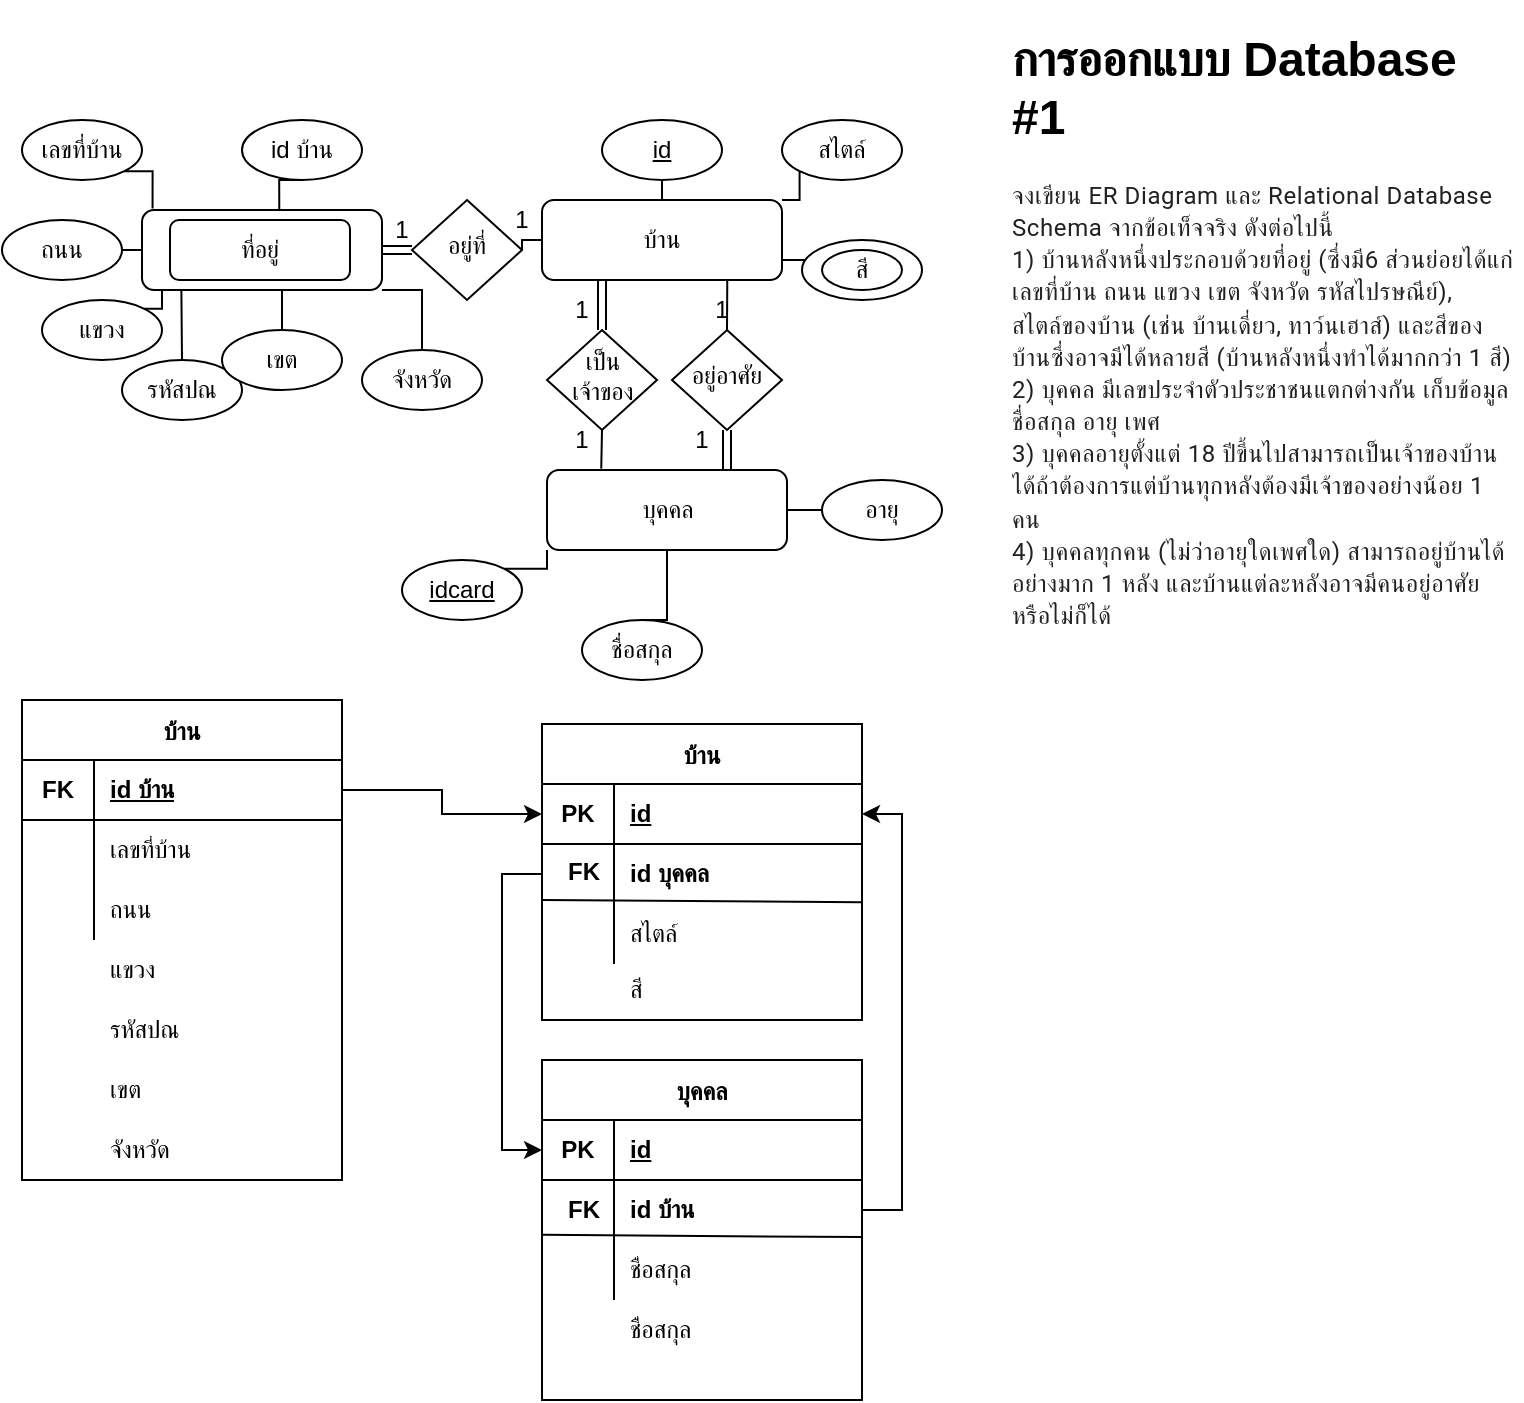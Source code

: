 <mxfile version="14.8.3" type="github">
  <diagram id="C5RBs43oDa-KdzZeNtuy" name="Page-1">
    <mxGraphModel dx="1892" dy="908" grid="1" gridSize="10" guides="1" tooltips="1" connect="1" arrows="1" fold="1" page="1" pageScale="1" pageWidth="827" pageHeight="1169" math="0" shadow="0">
      <root>
        <mxCell id="WIyWlLk6GJQsqaUBKTNV-0" />
        <mxCell id="WIyWlLk6GJQsqaUBKTNV-1" parent="WIyWlLk6GJQsqaUBKTNV-0" />
        <mxCell id="gXp9QNGylUJYilJc0ee--52" style="edgeStyle=orthogonalEdgeStyle;shape=link;rounded=0;orthogonalLoop=1;jettySize=auto;html=1;exitX=0.5;exitY=0;exitDx=0;exitDy=0;entryX=0.25;entryY=1;entryDx=0;entryDy=0;endArrow=none;endFill=0;strokeWidth=1;" edge="1" parent="WIyWlLk6GJQsqaUBKTNV-1" source="WIyWlLk6GJQsqaUBKTNV-6" target="gXp9QNGylUJYilJc0ee--3">
          <mxGeometry relative="1" as="geometry" />
        </mxCell>
        <mxCell id="gXp9QNGylUJYilJc0ee--54" style="edgeStyle=orthogonalEdgeStyle;rounded=0;orthogonalLoop=1;jettySize=auto;html=1;exitX=0.5;exitY=1;exitDx=0;exitDy=0;entryX=0.226;entryY=-0.017;entryDx=0;entryDy=0;entryPerimeter=0;endArrow=none;endFill=0;strokeWidth=1;" edge="1" parent="WIyWlLk6GJQsqaUBKTNV-1" source="WIyWlLk6GJQsqaUBKTNV-6" target="gXp9QNGylUJYilJc0ee--5">
          <mxGeometry relative="1" as="geometry" />
        </mxCell>
        <mxCell id="WIyWlLk6GJQsqaUBKTNV-6" value="เป็นเจ้าของ" style="rhombus;whiteSpace=wrap;html=1;shadow=0;fontFamily=Helvetica;fontSize=12;align=center;strokeWidth=1;spacing=6;spacingTop=-4;" parent="WIyWlLk6GJQsqaUBKTNV-1" vertex="1">
          <mxGeometry x="302.5" y="225" width="55" height="50" as="geometry" />
        </mxCell>
        <mxCell id="gXp9QNGylUJYilJc0ee--0" value="&lt;h1&gt;การออกแบบ Database #1&lt;/h1&gt;&lt;div class=&quot;freebirdFormviewerViewItemsSectionheaderDescriptionText&quot; style=&quot;color: rgb(32 , 33 , 36) ; font-stretch: normal ; line-height: 16.2px ; font-family: &amp;#34;roboto&amp;#34; , &amp;#34;arial&amp;#34; , sans-serif ; margin-top: 0px ; letter-spacing: 0.3px&quot;&gt;จงเขียน ER Diagram และ Relational Database Schema จากข้อเท็จจริง ดังต่อไปนี้&lt;br&gt;1) บ้านหลังหนึ่งประกอบด้วยที่อยู่ (ซึ่งมี6 ส่วนย่อยได้แก่ เลขที่บ้าน ถนน แขวง เขต จังหวัด รหัสไปรษณีย์),&lt;br&gt;สไตล์ของบ้าน (เช่น บ้านเดี่ยว, ทาว์นเฮาส์) และสีของบ้านซึ่งอาจมีได้หลายสี (บ้านหลังหนึ่งทําได้มากกว่า 1 สี)&lt;br&gt;2) บุคคล มีเลขประจำตัวประชาชนแตกต่างกัน เก็บข้อมูลชื่อสกุล อายุ เพศ&lt;br&gt;3) บุคคลอายุตั้งแต่ 18 ปีขึ้นไปสามารถเป็นเจ้าของบ้านได้ถ้าต้องการแต่บ้านทุกหลังต้องมีเจ้าของอย่างน้อย 1 คน&lt;br&gt;4) บุคคลทุกคน (ไม่ว่าอายุใดเพศใด) สามารถอยู่บ้านได้อย่างมาก 1 หลัง และบ้านแต่ละหลังอาจมีคนอยู่อาศัยหรือไม่ก็ได้&lt;/div&gt;" style="text;html=1;strokeColor=none;fillColor=none;spacing=5;spacingTop=-20;whiteSpace=wrap;overflow=hidden;rounded=0;" vertex="1" parent="WIyWlLk6GJQsqaUBKTNV-1">
          <mxGeometry x="530" y="70" width="260" height="380" as="geometry" />
        </mxCell>
        <mxCell id="gXp9QNGylUJYilJc0ee--35" style="edgeStyle=orthogonalEdgeStyle;rounded=0;orthogonalLoop=1;jettySize=auto;html=1;exitX=0.5;exitY=1;exitDx=0;exitDy=0;entryX=0.572;entryY=0.015;entryDx=0;entryDy=0;entryPerimeter=0;endArrow=none;endFill=0;strokeWidth=1;" edge="1" parent="WIyWlLk6GJQsqaUBKTNV-1" source="gXp9QNGylUJYilJc0ee--2" target="WIyWlLk6GJQsqaUBKTNV-12">
          <mxGeometry relative="1" as="geometry" />
        </mxCell>
        <mxCell id="gXp9QNGylUJYilJc0ee--2" value="id บ้าน" style="ellipse;whiteSpace=wrap;html=1;" vertex="1" parent="WIyWlLk6GJQsqaUBKTNV-1">
          <mxGeometry x="150" y="120" width="60" height="30" as="geometry" />
        </mxCell>
        <mxCell id="gXp9QNGylUJYilJc0ee--42" style="edgeStyle=orthogonalEdgeStyle;rounded=0;orthogonalLoop=1;jettySize=auto;html=1;exitX=0;exitY=0.5;exitDx=0;exitDy=0;entryX=1;entryY=0.5;entryDx=0;entryDy=0;endArrow=none;endFill=0;strokeWidth=1;" edge="1" parent="WIyWlLk6GJQsqaUBKTNV-1" source="gXp9QNGylUJYilJc0ee--3" target="gXp9QNGylUJYilJc0ee--27">
          <mxGeometry relative="1" as="geometry" />
        </mxCell>
        <mxCell id="gXp9QNGylUJYilJc0ee--47" style="edgeStyle=orthogonalEdgeStyle;rounded=0;orthogonalLoop=1;jettySize=auto;html=1;exitX=1;exitY=0.75;exitDx=0;exitDy=0;entryX=0.053;entryY=0.324;entryDx=0;entryDy=0;entryPerimeter=0;endArrow=none;endFill=0;strokeWidth=1;" edge="1" parent="WIyWlLk6GJQsqaUBKTNV-1" source="gXp9QNGylUJYilJc0ee--3" target="gXp9QNGylUJYilJc0ee--8">
          <mxGeometry relative="1" as="geometry" />
        </mxCell>
        <mxCell id="gXp9QNGylUJYilJc0ee--49" style="edgeStyle=orthogonalEdgeStyle;rounded=0;orthogonalLoop=1;jettySize=auto;html=1;exitX=1;exitY=0;exitDx=0;exitDy=0;entryX=0;entryY=1;entryDx=0;entryDy=0;endArrow=none;endFill=0;strokeWidth=1;" edge="1" parent="WIyWlLk6GJQsqaUBKTNV-1" source="gXp9QNGylUJYilJc0ee--3" target="gXp9QNGylUJYilJc0ee--10">
          <mxGeometry relative="1" as="geometry" />
        </mxCell>
        <mxCell id="gXp9QNGylUJYilJc0ee--50" style="edgeStyle=orthogonalEdgeStyle;rounded=0;orthogonalLoop=1;jettySize=auto;html=1;exitX=0.5;exitY=0;exitDx=0;exitDy=0;entryX=0.5;entryY=1;entryDx=0;entryDy=0;endArrow=none;endFill=0;strokeWidth=1;" edge="1" parent="WIyWlLk6GJQsqaUBKTNV-1" source="gXp9QNGylUJYilJc0ee--3" target="gXp9QNGylUJYilJc0ee--9">
          <mxGeometry relative="1" as="geometry" />
        </mxCell>
        <mxCell id="gXp9QNGylUJYilJc0ee--3" value="บ้าน" style="rounded=1;whiteSpace=wrap;html=1;fontSize=12;glass=0;strokeWidth=1;shadow=0;" vertex="1" parent="WIyWlLk6GJQsqaUBKTNV-1">
          <mxGeometry x="300" y="160" width="120" height="40" as="geometry" />
        </mxCell>
        <mxCell id="gXp9QNGylUJYilJc0ee--46" style="edgeStyle=orthogonalEdgeStyle;rounded=0;orthogonalLoop=1;jettySize=auto;html=1;exitX=1;exitY=0.5;exitDx=0;exitDy=0;entryX=0;entryY=0.5;entryDx=0;entryDy=0;endArrow=none;endFill=0;strokeWidth=1;" edge="1" parent="WIyWlLk6GJQsqaUBKTNV-1" source="gXp9QNGylUJYilJc0ee--5" target="gXp9QNGylUJYilJc0ee--28">
          <mxGeometry relative="1" as="geometry" />
        </mxCell>
        <mxCell id="gXp9QNGylUJYilJc0ee--5" value="บุคคล" style="rounded=1;whiteSpace=wrap;html=1;fontSize=12;glass=0;strokeWidth=1;shadow=0;" vertex="1" parent="WIyWlLk6GJQsqaUBKTNV-1">
          <mxGeometry x="302.5" y="295" width="120" height="40" as="geometry" />
        </mxCell>
        <mxCell id="gXp9QNGylUJYilJc0ee--8" value="สี" style="ellipse;whiteSpace=wrap;html=1;" vertex="1" parent="WIyWlLk6GJQsqaUBKTNV-1">
          <mxGeometry x="430" y="180" width="60" height="30" as="geometry" />
        </mxCell>
        <mxCell id="gXp9QNGylUJYilJc0ee--9" value="id" style="ellipse;whiteSpace=wrap;html=1;fontStyle=4" vertex="1" parent="WIyWlLk6GJQsqaUBKTNV-1">
          <mxGeometry x="330" y="120" width="60" height="30" as="geometry" />
        </mxCell>
        <mxCell id="gXp9QNGylUJYilJc0ee--10" value="สไตล์" style="ellipse;whiteSpace=wrap;html=1;" vertex="1" parent="WIyWlLk6GJQsqaUBKTNV-1">
          <mxGeometry x="420" y="120" width="60" height="30" as="geometry" />
        </mxCell>
        <mxCell id="gXp9QNGylUJYilJc0ee--36" style="edgeStyle=orthogonalEdgeStyle;rounded=0;orthogonalLoop=1;jettySize=auto;html=1;exitX=1;exitY=1;exitDx=0;exitDy=0;entryX=0.044;entryY=-0.02;entryDx=0;entryDy=0;entryPerimeter=0;endArrow=none;endFill=0;strokeWidth=1;" edge="1" parent="WIyWlLk6GJQsqaUBKTNV-1" source="gXp9QNGylUJYilJc0ee--11" target="WIyWlLk6GJQsqaUBKTNV-12">
          <mxGeometry relative="1" as="geometry" />
        </mxCell>
        <mxCell id="gXp9QNGylUJYilJc0ee--11" value="เลขที่บ้าน" style="ellipse;whiteSpace=wrap;html=1;fontStyle=0" vertex="1" parent="WIyWlLk6GJQsqaUBKTNV-1">
          <mxGeometry x="40" y="120" width="60" height="30" as="geometry" />
        </mxCell>
        <mxCell id="gXp9QNGylUJYilJc0ee--37" style="edgeStyle=orthogonalEdgeStyle;rounded=0;orthogonalLoop=1;jettySize=auto;html=1;exitX=1;exitY=0.5;exitDx=0;exitDy=0;entryX=0;entryY=0.5;entryDx=0;entryDy=0;endArrow=none;endFill=0;strokeWidth=1;" edge="1" parent="WIyWlLk6GJQsqaUBKTNV-1" source="gXp9QNGylUJYilJc0ee--17" target="WIyWlLk6GJQsqaUBKTNV-12">
          <mxGeometry relative="1" as="geometry" />
        </mxCell>
        <mxCell id="gXp9QNGylUJYilJc0ee--17" value="ถนน" style="ellipse;whiteSpace=wrap;html=1;fontStyle=0" vertex="1" parent="WIyWlLk6GJQsqaUBKTNV-1">
          <mxGeometry x="30" y="170" width="60" height="30" as="geometry" />
        </mxCell>
        <mxCell id="gXp9QNGylUJYilJc0ee--40" style="edgeStyle=orthogonalEdgeStyle;rounded=0;orthogonalLoop=1;jettySize=auto;html=1;exitX=0.5;exitY=0;exitDx=0;exitDy=0;entryX=0.164;entryY=0.98;entryDx=0;entryDy=0;entryPerimeter=0;endArrow=none;endFill=0;strokeWidth=1;" edge="1" parent="WIyWlLk6GJQsqaUBKTNV-1" source="gXp9QNGylUJYilJc0ee--18" target="WIyWlLk6GJQsqaUBKTNV-12">
          <mxGeometry relative="1" as="geometry" />
        </mxCell>
        <mxCell id="gXp9QNGylUJYilJc0ee--18" value="รหัสปณ" style="ellipse;whiteSpace=wrap;html=1;fontStyle=0" vertex="1" parent="WIyWlLk6GJQsqaUBKTNV-1">
          <mxGeometry x="90" y="240" width="60" height="30" as="geometry" />
        </mxCell>
        <mxCell id="gXp9QNGylUJYilJc0ee--19" value="จังหวัด" style="ellipse;whiteSpace=wrap;html=1;fontStyle=0" vertex="1" parent="WIyWlLk6GJQsqaUBKTNV-1">
          <mxGeometry x="210" y="235" width="60" height="30" as="geometry" />
        </mxCell>
        <mxCell id="gXp9QNGylUJYilJc0ee--38" style="edgeStyle=orthogonalEdgeStyle;rounded=0;orthogonalLoop=1;jettySize=auto;html=1;exitX=1;exitY=0;exitDx=0;exitDy=0;endArrow=none;endFill=0;strokeWidth=1;" edge="1" parent="WIyWlLk6GJQsqaUBKTNV-1" source="gXp9QNGylUJYilJc0ee--20">
          <mxGeometry relative="1" as="geometry">
            <mxPoint x="110.0" y="200" as="targetPoint" />
          </mxGeometry>
        </mxCell>
        <mxCell id="gXp9QNGylUJYilJc0ee--20" value="แขวง" style="ellipse;whiteSpace=wrap;html=1;fontStyle=0" vertex="1" parent="WIyWlLk6GJQsqaUBKTNV-1">
          <mxGeometry x="50" y="210" width="60" height="30" as="geometry" />
        </mxCell>
        <mxCell id="gXp9QNGylUJYilJc0ee--39" style="edgeStyle=orthogonalEdgeStyle;rounded=0;orthogonalLoop=1;jettySize=auto;html=1;endArrow=none;endFill=0;strokeWidth=1;" edge="1" parent="WIyWlLk6GJQsqaUBKTNV-1" source="gXp9QNGylUJYilJc0ee--21">
          <mxGeometry relative="1" as="geometry">
            <mxPoint x="170.0" y="210" as="targetPoint" />
          </mxGeometry>
        </mxCell>
        <mxCell id="gXp9QNGylUJYilJc0ee--21" value="เขต" style="ellipse;whiteSpace=wrap;html=1;fontStyle=0" vertex="1" parent="WIyWlLk6GJQsqaUBKTNV-1">
          <mxGeometry x="140" y="225" width="60" height="30" as="geometry" />
        </mxCell>
        <mxCell id="gXp9QNGylUJYilJc0ee--25" value="" style="group" vertex="1" connectable="0" parent="WIyWlLk6GJQsqaUBKTNV-1">
          <mxGeometry x="100" y="165" width="120" height="40" as="geometry" />
        </mxCell>
        <mxCell id="WIyWlLk6GJQsqaUBKTNV-12" value="ที่อยู่" style="rounded=1;whiteSpace=wrap;html=1;fontSize=12;glass=0;strokeWidth=1;shadow=0;" parent="gXp9QNGylUJYilJc0ee--25" vertex="1">
          <mxGeometry width="120" height="40" as="geometry" />
        </mxCell>
        <mxCell id="gXp9QNGylUJYilJc0ee--24" value="ที่อยู่" style="rounded=1;whiteSpace=wrap;html=1;fontSize=12;glass=0;strokeWidth=1;shadow=0;" vertex="1" parent="gXp9QNGylUJYilJc0ee--25">
          <mxGeometry x="14" y="5" width="90" height="30" as="geometry" />
        </mxCell>
        <mxCell id="gXp9QNGylUJYilJc0ee--27" value="อยู่ที่" style="rhombus;whiteSpace=wrap;html=1;shadow=0;fontFamily=Helvetica;fontSize=12;align=center;strokeWidth=1;spacing=6;spacingTop=-4;" vertex="1" parent="WIyWlLk6GJQsqaUBKTNV-1">
          <mxGeometry x="235" y="160" width="55" height="50" as="geometry" />
        </mxCell>
        <mxCell id="gXp9QNGylUJYilJc0ee--28" value="อายุ" style="ellipse;whiteSpace=wrap;html=1;" vertex="1" parent="WIyWlLk6GJQsqaUBKTNV-1">
          <mxGeometry x="440" y="300" width="60" height="30" as="geometry" />
        </mxCell>
        <mxCell id="gXp9QNGylUJYilJc0ee--45" style="edgeStyle=orthogonalEdgeStyle;rounded=0;orthogonalLoop=1;jettySize=auto;html=1;exitX=0.5;exitY=0;exitDx=0;exitDy=0;entryX=0.5;entryY=1;entryDx=0;entryDy=0;endArrow=none;endFill=0;strokeWidth=1;" edge="1" parent="WIyWlLk6GJQsqaUBKTNV-1" source="gXp9QNGylUJYilJc0ee--29" target="gXp9QNGylUJYilJc0ee--5">
          <mxGeometry relative="1" as="geometry" />
        </mxCell>
        <mxCell id="gXp9QNGylUJYilJc0ee--29" value="ชื่อสกุล" style="ellipse;whiteSpace=wrap;html=1;" vertex="1" parent="WIyWlLk6GJQsqaUBKTNV-1">
          <mxGeometry x="320" y="370" width="60" height="30" as="geometry" />
        </mxCell>
        <mxCell id="gXp9QNGylUJYilJc0ee--44" style="edgeStyle=orthogonalEdgeStyle;rounded=0;orthogonalLoop=1;jettySize=auto;html=1;exitX=1;exitY=0;exitDx=0;exitDy=0;entryX=0;entryY=1;entryDx=0;entryDy=0;endArrow=none;endFill=0;strokeWidth=1;" edge="1" parent="WIyWlLk6GJQsqaUBKTNV-1" source="gXp9QNGylUJYilJc0ee--30" target="gXp9QNGylUJYilJc0ee--5">
          <mxGeometry relative="1" as="geometry" />
        </mxCell>
        <mxCell id="gXp9QNGylUJYilJc0ee--30" value="idcard" style="ellipse;whiteSpace=wrap;html=1;fontStyle=4" vertex="1" parent="WIyWlLk6GJQsqaUBKTNV-1">
          <mxGeometry x="230" y="340" width="60" height="30" as="geometry" />
        </mxCell>
        <mxCell id="gXp9QNGylUJYilJc0ee--41" style="edgeStyle=orthogonalEdgeStyle;rounded=0;orthogonalLoop=1;jettySize=auto;html=1;exitX=1;exitY=1;exitDx=0;exitDy=0;entryX=0.5;entryY=0;entryDx=0;entryDy=0;endArrow=none;endFill=0;strokeWidth=1;" edge="1" parent="WIyWlLk6GJQsqaUBKTNV-1" source="WIyWlLk6GJQsqaUBKTNV-12" target="gXp9QNGylUJYilJc0ee--19">
          <mxGeometry relative="1" as="geometry" />
        </mxCell>
        <mxCell id="gXp9QNGylUJYilJc0ee--43" style="edgeStyle=orthogonalEdgeStyle;rounded=0;orthogonalLoop=1;jettySize=auto;html=1;exitX=1;exitY=0.5;exitDx=0;exitDy=0;entryX=0;entryY=0.5;entryDx=0;entryDy=0;endArrow=none;endFill=0;strokeWidth=1;shape=link;" edge="1" parent="WIyWlLk6GJQsqaUBKTNV-1" source="WIyWlLk6GJQsqaUBKTNV-12" target="gXp9QNGylUJYilJc0ee--27">
          <mxGeometry relative="1" as="geometry" />
        </mxCell>
        <mxCell id="gXp9QNGylUJYilJc0ee--48" value="สี" style="ellipse;whiteSpace=wrap;html=1;" vertex="1" parent="WIyWlLk6GJQsqaUBKTNV-1">
          <mxGeometry x="440" y="185" width="40" height="20" as="geometry" />
        </mxCell>
        <mxCell id="gXp9QNGylUJYilJc0ee--53" style="edgeStyle=orthogonalEdgeStyle;rounded=0;orthogonalLoop=1;jettySize=auto;html=1;exitX=0.5;exitY=1;exitDx=0;exitDy=0;entryX=0.75;entryY=0;entryDx=0;entryDy=0;endArrow=none;endFill=0;strokeWidth=1;shape=link;" edge="1" parent="WIyWlLk6GJQsqaUBKTNV-1" source="gXp9QNGylUJYilJc0ee--51" target="gXp9QNGylUJYilJc0ee--5">
          <mxGeometry relative="1" as="geometry" />
        </mxCell>
        <mxCell id="gXp9QNGylUJYilJc0ee--56" style="edgeStyle=orthogonalEdgeStyle;rounded=0;orthogonalLoop=1;jettySize=auto;html=1;exitX=0.5;exitY=0;exitDx=0;exitDy=0;entryX=0.772;entryY=1;entryDx=0;entryDy=0;entryPerimeter=0;endArrow=none;endFill=0;strokeWidth=1;" edge="1" parent="WIyWlLk6GJQsqaUBKTNV-1" source="gXp9QNGylUJYilJc0ee--51" target="gXp9QNGylUJYilJc0ee--3">
          <mxGeometry relative="1" as="geometry" />
        </mxCell>
        <mxCell id="gXp9QNGylUJYilJc0ee--51" value="อยู่อาศัย" style="rhombus;whiteSpace=wrap;html=1;shadow=0;fontFamily=Helvetica;fontSize=12;align=center;strokeWidth=1;spacing=6;spacingTop=-4;" vertex="1" parent="WIyWlLk6GJQsqaUBKTNV-1">
          <mxGeometry x="365" y="225" width="55" height="50" as="geometry" />
        </mxCell>
        <mxCell id="gXp9QNGylUJYilJc0ee--57" value="1" style="text;html=1;strokeColor=none;fillColor=none;align=center;verticalAlign=middle;whiteSpace=wrap;rounded=0;" vertex="1" parent="WIyWlLk6GJQsqaUBKTNV-1">
          <mxGeometry x="310" y="210" width="20" height="10" as="geometry" />
        </mxCell>
        <mxCell id="gXp9QNGylUJYilJc0ee--58" value="1" style="text;html=1;strokeColor=none;fillColor=none;align=center;verticalAlign=middle;whiteSpace=wrap;rounded=0;" vertex="1" parent="WIyWlLk6GJQsqaUBKTNV-1">
          <mxGeometry x="370" y="275" width="20" height="10" as="geometry" />
        </mxCell>
        <mxCell id="gXp9QNGylUJYilJc0ee--59" value="1" style="text;html=1;strokeColor=none;fillColor=none;align=center;verticalAlign=middle;whiteSpace=wrap;rounded=0;" vertex="1" parent="WIyWlLk6GJQsqaUBKTNV-1">
          <mxGeometry x="310" y="275" width="20" height="10" as="geometry" />
        </mxCell>
        <mxCell id="gXp9QNGylUJYilJc0ee--60" value="1" style="text;html=1;strokeColor=none;fillColor=none;align=center;verticalAlign=middle;whiteSpace=wrap;rounded=0;" vertex="1" parent="WIyWlLk6GJQsqaUBKTNV-1">
          <mxGeometry x="380" y="210" width="20" height="10" as="geometry" />
        </mxCell>
        <mxCell id="gXp9QNGylUJYilJc0ee--61" value="1" style="text;html=1;strokeColor=none;fillColor=none;align=center;verticalAlign=middle;whiteSpace=wrap;rounded=0;" vertex="1" parent="WIyWlLk6GJQsqaUBKTNV-1">
          <mxGeometry x="280" y="165" width="20" height="10" as="geometry" />
        </mxCell>
        <mxCell id="gXp9QNGylUJYilJc0ee--62" value="1" style="text;html=1;strokeColor=none;fillColor=none;align=center;verticalAlign=middle;whiteSpace=wrap;rounded=0;" vertex="1" parent="WIyWlLk6GJQsqaUBKTNV-1">
          <mxGeometry x="220" y="170" width="20" height="10" as="geometry" />
        </mxCell>
        <mxCell id="gXp9QNGylUJYilJc0ee--76" value="บ้าน" style="shape=table;startSize=30;container=1;collapsible=0;childLayout=tableLayout;fixedRows=1;rowLines=0;fontStyle=1;align=center;" vertex="1" parent="WIyWlLk6GJQsqaUBKTNV-1">
          <mxGeometry x="300" y="422" width="160" height="148" as="geometry" />
        </mxCell>
        <mxCell id="gXp9QNGylUJYilJc0ee--77" value="" style="shape=partialRectangle;html=1;whiteSpace=wrap;collapsible=0;dropTarget=0;pointerEvents=0;fillColor=none;top=0;left=0;bottom=1;right=0;points=[[0,0.5],[1,0.5]];portConstraint=eastwest;" vertex="1" parent="gXp9QNGylUJYilJc0ee--76">
          <mxGeometry y="30" width="160" height="30" as="geometry" />
        </mxCell>
        <mxCell id="gXp9QNGylUJYilJc0ee--78" value="PK" style="shape=partialRectangle;html=1;whiteSpace=wrap;connectable=0;fillColor=none;top=0;left=0;bottom=0;right=0;overflow=hidden;fontStyle=1" vertex="1" parent="gXp9QNGylUJYilJc0ee--77">
          <mxGeometry width="36" height="30" as="geometry" />
        </mxCell>
        <mxCell id="gXp9QNGylUJYilJc0ee--79" value="&lt;u&gt;&lt;b&gt;id&lt;/b&gt;&lt;/u&gt;" style="shape=partialRectangle;html=1;whiteSpace=wrap;connectable=0;fillColor=none;top=0;left=0;bottom=0;right=0;align=left;spacingLeft=6;overflow=hidden;" vertex="1" parent="gXp9QNGylUJYilJc0ee--77">
          <mxGeometry x="36" width="124" height="30" as="geometry" />
        </mxCell>
        <mxCell id="gXp9QNGylUJYilJc0ee--80" value="" style="shape=partialRectangle;html=1;whiteSpace=wrap;collapsible=0;dropTarget=0;pointerEvents=0;fillColor=none;top=0;left=0;bottom=0;right=0;points=[[0,0.5],[1,0.5]];portConstraint=eastwest;" vertex="1" parent="gXp9QNGylUJYilJc0ee--76">
          <mxGeometry y="60" width="160" height="30" as="geometry" />
        </mxCell>
        <mxCell id="gXp9QNGylUJYilJc0ee--81" value="" style="shape=partialRectangle;html=1;whiteSpace=wrap;connectable=0;fillColor=none;top=0;left=0;bottom=0;right=0;overflow=hidden;" vertex="1" parent="gXp9QNGylUJYilJc0ee--80">
          <mxGeometry width="36" height="30" as="geometry" />
        </mxCell>
        <mxCell id="gXp9QNGylUJYilJc0ee--82" value="id บุคคล" style="shape=partialRectangle;html=1;whiteSpace=wrap;connectable=0;fillColor=none;top=0;left=0;bottom=0;right=0;align=left;spacingLeft=6;overflow=hidden;fontStyle=1" vertex="1" parent="gXp9QNGylUJYilJc0ee--80">
          <mxGeometry x="36" width="124" height="30" as="geometry" />
        </mxCell>
        <mxCell id="gXp9QNGylUJYilJc0ee--83" value="" style="shape=partialRectangle;html=1;whiteSpace=wrap;collapsible=0;dropTarget=0;pointerEvents=0;fillColor=none;top=0;left=0;bottom=0;right=0;points=[[0,0.5],[1,0.5]];portConstraint=eastwest;" vertex="1" parent="gXp9QNGylUJYilJc0ee--76">
          <mxGeometry y="90" width="160" height="30" as="geometry" />
        </mxCell>
        <mxCell id="gXp9QNGylUJYilJc0ee--84" value="" style="shape=partialRectangle;html=1;whiteSpace=wrap;connectable=0;fillColor=none;top=0;left=0;bottom=0;right=0;overflow=hidden;" vertex="1" parent="gXp9QNGylUJYilJc0ee--83">
          <mxGeometry width="36" height="30" as="geometry" />
        </mxCell>
        <mxCell id="gXp9QNGylUJYilJc0ee--85" value="สไตล์" style="shape=partialRectangle;html=1;whiteSpace=wrap;connectable=0;fillColor=none;top=0;left=0;bottom=0;right=0;align=left;spacingLeft=6;overflow=hidden;" vertex="1" parent="gXp9QNGylUJYilJc0ee--83">
          <mxGeometry x="36" width="124" height="30" as="geometry" />
        </mxCell>
        <mxCell id="gXp9QNGylUJYilJc0ee--94" value="บ้าน" style="shape=table;startSize=30;container=1;collapsible=0;childLayout=tableLayout;fixedRows=1;rowLines=0;fontStyle=1;align=center;" vertex="1" parent="WIyWlLk6GJQsqaUBKTNV-1">
          <mxGeometry x="40" y="410" width="160" height="240" as="geometry" />
        </mxCell>
        <mxCell id="gXp9QNGylUJYilJc0ee--95" value="" style="shape=partialRectangle;html=1;whiteSpace=wrap;collapsible=0;dropTarget=0;pointerEvents=0;fillColor=none;top=0;left=0;bottom=1;right=0;points=[[0,0.5],[1,0.5]];portConstraint=eastwest;" vertex="1" parent="gXp9QNGylUJYilJc0ee--94">
          <mxGeometry y="30" width="160" height="30" as="geometry" />
        </mxCell>
        <mxCell id="gXp9QNGylUJYilJc0ee--96" value="FK" style="shape=partialRectangle;html=1;whiteSpace=wrap;connectable=0;fillColor=none;top=0;left=0;bottom=0;right=0;overflow=hidden;fontStyle=1" vertex="1" parent="gXp9QNGylUJYilJc0ee--95">
          <mxGeometry width="36" height="30" as="geometry" />
        </mxCell>
        <mxCell id="gXp9QNGylUJYilJc0ee--97" value="&lt;u&gt;&lt;b&gt;id บ้าน&lt;/b&gt;&lt;/u&gt;" style="shape=partialRectangle;html=1;whiteSpace=wrap;connectable=0;fillColor=none;top=0;left=0;bottom=0;right=0;align=left;spacingLeft=6;overflow=hidden;" vertex="1" parent="gXp9QNGylUJYilJc0ee--95">
          <mxGeometry x="36" width="124" height="30" as="geometry" />
        </mxCell>
        <mxCell id="gXp9QNGylUJYilJc0ee--98" value="" style="shape=partialRectangle;html=1;whiteSpace=wrap;collapsible=0;dropTarget=0;pointerEvents=0;fillColor=none;top=0;left=0;bottom=0;right=0;points=[[0,0.5],[1,0.5]];portConstraint=eastwest;" vertex="1" parent="gXp9QNGylUJYilJc0ee--94">
          <mxGeometry y="60" width="160" height="30" as="geometry" />
        </mxCell>
        <mxCell id="gXp9QNGylUJYilJc0ee--99" value="" style="shape=partialRectangle;html=1;whiteSpace=wrap;connectable=0;fillColor=none;top=0;left=0;bottom=0;right=0;overflow=hidden;" vertex="1" parent="gXp9QNGylUJYilJc0ee--98">
          <mxGeometry width="36" height="30" as="geometry" />
        </mxCell>
        <mxCell id="gXp9QNGylUJYilJc0ee--100" value="เลขที่บ้าน" style="shape=partialRectangle;html=1;whiteSpace=wrap;connectable=0;fillColor=none;top=0;left=0;bottom=0;right=0;align=left;spacingLeft=6;overflow=hidden;" vertex="1" parent="gXp9QNGylUJYilJc0ee--98">
          <mxGeometry x="36" width="124" height="30" as="geometry" />
        </mxCell>
        <mxCell id="gXp9QNGylUJYilJc0ee--101" value="" style="shape=partialRectangle;html=1;whiteSpace=wrap;collapsible=0;dropTarget=0;pointerEvents=0;fillColor=none;top=0;left=0;bottom=0;right=0;points=[[0,0.5],[1,0.5]];portConstraint=eastwest;" vertex="1" parent="gXp9QNGylUJYilJc0ee--94">
          <mxGeometry y="90" width="160" height="30" as="geometry" />
        </mxCell>
        <mxCell id="gXp9QNGylUJYilJc0ee--102" value="" style="shape=partialRectangle;html=1;whiteSpace=wrap;connectable=0;fillColor=none;top=0;left=0;bottom=0;right=0;overflow=hidden;" vertex="1" parent="gXp9QNGylUJYilJc0ee--101">
          <mxGeometry width="36" height="30" as="geometry" />
        </mxCell>
        <mxCell id="gXp9QNGylUJYilJc0ee--103" value="ถนน" style="shape=partialRectangle;html=1;whiteSpace=wrap;connectable=0;fillColor=none;top=0;left=0;bottom=0;right=0;align=left;spacingLeft=6;overflow=hidden;" vertex="1" parent="gXp9QNGylUJYilJc0ee--101">
          <mxGeometry x="36" width="124" height="30" as="geometry" />
        </mxCell>
        <mxCell id="gXp9QNGylUJYilJc0ee--104" value="แขวง" style="shape=partialRectangle;html=1;whiteSpace=wrap;connectable=0;fillColor=none;top=0;left=0;bottom=0;right=0;align=left;spacingLeft=6;overflow=hidden;" vertex="1" parent="WIyWlLk6GJQsqaUBKTNV-1">
          <mxGeometry x="76" y="530" width="124" height="30" as="geometry" />
        </mxCell>
        <mxCell id="gXp9QNGylUJYilJc0ee--105" value="รหัสปณ" style="shape=partialRectangle;html=1;whiteSpace=wrap;connectable=0;fillColor=none;top=0;left=0;bottom=0;right=0;align=left;spacingLeft=6;overflow=hidden;" vertex="1" parent="WIyWlLk6GJQsqaUBKTNV-1">
          <mxGeometry x="76" y="560" width="124" height="30" as="geometry" />
        </mxCell>
        <mxCell id="gXp9QNGylUJYilJc0ee--106" value="เขต&amp;nbsp;" style="shape=partialRectangle;html=1;whiteSpace=wrap;connectable=0;fillColor=none;top=0;left=0;bottom=0;right=0;align=left;spacingLeft=6;overflow=hidden;" vertex="1" parent="WIyWlLk6GJQsqaUBKTNV-1">
          <mxGeometry x="76" y="590" width="124" height="30" as="geometry" />
        </mxCell>
        <mxCell id="gXp9QNGylUJYilJc0ee--107" value="จังหวัด" style="shape=partialRectangle;html=1;whiteSpace=wrap;connectable=0;fillColor=none;top=0;left=0;bottom=0;right=0;align=left;spacingLeft=6;overflow=hidden;" vertex="1" parent="WIyWlLk6GJQsqaUBKTNV-1">
          <mxGeometry x="76" y="620" width="124" height="30" as="geometry" />
        </mxCell>
        <mxCell id="gXp9QNGylUJYilJc0ee--108" style="edgeStyle=orthogonalEdgeStyle;rounded=0;orthogonalLoop=1;jettySize=auto;html=1;exitX=1;exitY=0.5;exitDx=0;exitDy=0;entryX=0;entryY=0.5;entryDx=0;entryDy=0;endArrow=classic;endFill=1;strokeWidth=1;" edge="1" parent="WIyWlLk6GJQsqaUBKTNV-1" source="gXp9QNGylUJYilJc0ee--95" target="gXp9QNGylUJYilJc0ee--77">
          <mxGeometry relative="1" as="geometry" />
        </mxCell>
        <mxCell id="gXp9QNGylUJYilJc0ee--109" value="บุคคล" style="shape=table;startSize=30;container=1;collapsible=0;childLayout=tableLayout;fixedRows=1;rowLines=0;fontStyle=1;align=center;" vertex="1" parent="WIyWlLk6GJQsqaUBKTNV-1">
          <mxGeometry x="300" y="590" width="160" height="170" as="geometry" />
        </mxCell>
        <mxCell id="gXp9QNGylUJYilJc0ee--110" value="" style="shape=partialRectangle;html=1;whiteSpace=wrap;collapsible=0;dropTarget=0;pointerEvents=0;fillColor=none;top=0;left=0;bottom=1;right=0;points=[[0,0.5],[1,0.5]];portConstraint=eastwest;" vertex="1" parent="gXp9QNGylUJYilJc0ee--109">
          <mxGeometry y="30" width="160" height="30" as="geometry" />
        </mxCell>
        <mxCell id="gXp9QNGylUJYilJc0ee--111" value="PK" style="shape=partialRectangle;html=1;whiteSpace=wrap;connectable=0;fillColor=none;top=0;left=0;bottom=0;right=0;overflow=hidden;fontStyle=1" vertex="1" parent="gXp9QNGylUJYilJc0ee--110">
          <mxGeometry width="36" height="30" as="geometry" />
        </mxCell>
        <mxCell id="gXp9QNGylUJYilJc0ee--112" value="&lt;u&gt;&lt;b&gt;id&lt;/b&gt;&lt;/u&gt;" style="shape=partialRectangle;html=1;whiteSpace=wrap;connectable=0;fillColor=none;top=0;left=0;bottom=0;right=0;align=left;spacingLeft=6;overflow=hidden;" vertex="1" parent="gXp9QNGylUJYilJc0ee--110">
          <mxGeometry x="36" width="124" height="30" as="geometry" />
        </mxCell>
        <mxCell id="gXp9QNGylUJYilJc0ee--116" value="" style="shape=partialRectangle;html=1;whiteSpace=wrap;collapsible=0;dropTarget=0;pointerEvents=0;fillColor=none;top=0;left=0;bottom=0;right=0;points=[[0,0.5],[1,0.5]];portConstraint=eastwest;" vertex="1" parent="gXp9QNGylUJYilJc0ee--109">
          <mxGeometry y="60" width="160" height="30" as="geometry" />
        </mxCell>
        <mxCell id="gXp9QNGylUJYilJc0ee--117" value="" style="shape=partialRectangle;html=1;whiteSpace=wrap;connectable=0;fillColor=none;top=0;left=0;bottom=0;right=0;overflow=hidden;" vertex="1" parent="gXp9QNGylUJYilJc0ee--116">
          <mxGeometry width="36" height="30" as="geometry" />
        </mxCell>
        <mxCell id="gXp9QNGylUJYilJc0ee--118" value="&lt;b&gt;id บ้าน&lt;/b&gt;" style="shape=partialRectangle;html=1;whiteSpace=wrap;connectable=0;fillColor=none;top=0;left=0;bottom=0;right=0;align=left;spacingLeft=6;overflow=hidden;" vertex="1" parent="gXp9QNGylUJYilJc0ee--116">
          <mxGeometry x="36" width="124" height="30" as="geometry" />
        </mxCell>
        <mxCell id="gXp9QNGylUJYilJc0ee--113" value="" style="shape=partialRectangle;html=1;whiteSpace=wrap;collapsible=0;dropTarget=0;pointerEvents=0;fillColor=none;top=0;left=0;bottom=0;right=0;points=[[0,0.5],[1,0.5]];portConstraint=eastwest;" vertex="1" parent="gXp9QNGylUJYilJc0ee--109">
          <mxGeometry y="90" width="160" height="30" as="geometry" />
        </mxCell>
        <mxCell id="gXp9QNGylUJYilJc0ee--114" value="" style="shape=partialRectangle;html=1;whiteSpace=wrap;connectable=0;fillColor=none;top=0;left=0;bottom=0;right=0;overflow=hidden;" vertex="1" parent="gXp9QNGylUJYilJc0ee--113">
          <mxGeometry width="36" height="30" as="geometry" />
        </mxCell>
        <mxCell id="gXp9QNGylUJYilJc0ee--115" value="ชื่อสกุล" style="shape=partialRectangle;html=1;whiteSpace=wrap;connectable=0;fillColor=none;top=0;left=0;bottom=0;right=0;align=left;spacingLeft=6;overflow=hidden;" vertex="1" parent="gXp9QNGylUJYilJc0ee--113">
          <mxGeometry x="36" width="124" height="30" as="geometry" />
        </mxCell>
        <mxCell id="gXp9QNGylUJYilJc0ee--122" value="" style="endArrow=none;html=1;strokeWidth=1;exitX=0.002;exitY=-0.086;exitDx=0;exitDy=0;exitPerimeter=0;entryX=1.002;entryY=0.952;entryDx=0;entryDy=0;entryPerimeter=0;" edge="1" parent="gXp9QNGylUJYilJc0ee--109" source="gXp9QNGylUJYilJc0ee--113" target="gXp9QNGylUJYilJc0ee--116">
          <mxGeometry width="50" height="50" relative="1" as="geometry">
            <mxPoint x="70" y="60" as="sourcePoint" />
            <mxPoint x="120" y="10" as="targetPoint" />
          </mxGeometry>
        </mxCell>
        <mxCell id="gXp9QNGylUJYilJc0ee--119" value="" style="shape=partialRectangle;html=1;whiteSpace=wrap;collapsible=0;dropTarget=0;pointerEvents=0;fillColor=none;top=0;left=0;bottom=0;right=0;points=[[0,0.5],[1,0.5]];portConstraint=eastwest;" vertex="1" parent="WIyWlLk6GJQsqaUBKTNV-1">
          <mxGeometry x="300" y="710" width="160" height="30" as="geometry" />
        </mxCell>
        <mxCell id="gXp9QNGylUJYilJc0ee--120" value="" style="shape=partialRectangle;html=1;whiteSpace=wrap;connectable=0;fillColor=none;top=0;left=0;bottom=0;right=0;overflow=hidden;" vertex="1" parent="gXp9QNGylUJYilJc0ee--119">
          <mxGeometry width="36" height="30" as="geometry" />
        </mxCell>
        <mxCell id="gXp9QNGylUJYilJc0ee--121" value="ชื่อสกุล" style="shape=partialRectangle;html=1;whiteSpace=wrap;connectable=0;fillColor=none;top=0;left=0;bottom=0;right=0;align=left;spacingLeft=6;overflow=hidden;" vertex="1" parent="gXp9QNGylUJYilJc0ee--119">
          <mxGeometry x="36" width="124" height="30" as="geometry" />
        </mxCell>
        <mxCell id="gXp9QNGylUJYilJc0ee--124" value="FK" style="shape=partialRectangle;html=1;whiteSpace=wrap;connectable=0;fillColor=none;top=0;left=0;bottom=0;right=0;overflow=hidden;fontStyle=1" vertex="1" parent="WIyWlLk6GJQsqaUBKTNV-1">
          <mxGeometry x="302.5" y="650" width="36" height="30" as="geometry" />
        </mxCell>
        <mxCell id="gXp9QNGylUJYilJc0ee--125" value="สี" style="shape=partialRectangle;html=1;whiteSpace=wrap;connectable=0;fillColor=none;top=0;left=0;bottom=0;right=0;align=left;spacingLeft=6;overflow=hidden;" vertex="1" parent="WIyWlLk6GJQsqaUBKTNV-1">
          <mxGeometry x="336" y="540" width="124" height="30" as="geometry" />
        </mxCell>
        <mxCell id="gXp9QNGylUJYilJc0ee--126" value="" style="endArrow=none;html=1;strokeWidth=1;exitX=0.002;exitY=-0.086;exitDx=0;exitDy=0;exitPerimeter=0;entryX=1.002;entryY=0.952;entryDx=0;entryDy=0;entryPerimeter=0;" edge="1" parent="WIyWlLk6GJQsqaUBKTNV-1">
          <mxGeometry width="50" height="50" relative="1" as="geometry">
            <mxPoint x="300.0" y="510" as="sourcePoint" />
            <mxPoint x="460.0" y="511.14" as="targetPoint" />
          </mxGeometry>
        </mxCell>
        <mxCell id="gXp9QNGylUJYilJc0ee--127" value="FK" style="shape=partialRectangle;html=1;whiteSpace=wrap;connectable=0;fillColor=none;top=0;left=0;bottom=0;right=0;overflow=hidden;fontStyle=1" vertex="1" parent="WIyWlLk6GJQsqaUBKTNV-1">
          <mxGeometry x="302.5" y="481" width="36" height="30" as="geometry" />
        </mxCell>
        <mxCell id="gXp9QNGylUJYilJc0ee--128" style="edgeStyle=orthogonalEdgeStyle;rounded=0;orthogonalLoop=1;jettySize=auto;html=1;exitX=0;exitY=0.5;exitDx=0;exitDy=0;entryX=0;entryY=0.5;entryDx=0;entryDy=0;endArrow=classic;endFill=1;strokeWidth=1;" edge="1" parent="WIyWlLk6GJQsqaUBKTNV-1" source="gXp9QNGylUJYilJc0ee--80" target="gXp9QNGylUJYilJc0ee--110">
          <mxGeometry relative="1" as="geometry" />
        </mxCell>
        <mxCell id="gXp9QNGylUJYilJc0ee--129" style="edgeStyle=orthogonalEdgeStyle;rounded=0;orthogonalLoop=1;jettySize=auto;html=1;exitX=1;exitY=0.5;exitDx=0;exitDy=0;entryX=1;entryY=0.5;entryDx=0;entryDy=0;endArrow=classic;endFill=1;strokeWidth=1;" edge="1" parent="WIyWlLk6GJQsqaUBKTNV-1" source="gXp9QNGylUJYilJc0ee--116" target="gXp9QNGylUJYilJc0ee--77">
          <mxGeometry relative="1" as="geometry" />
        </mxCell>
      </root>
    </mxGraphModel>
  </diagram>
</mxfile>
